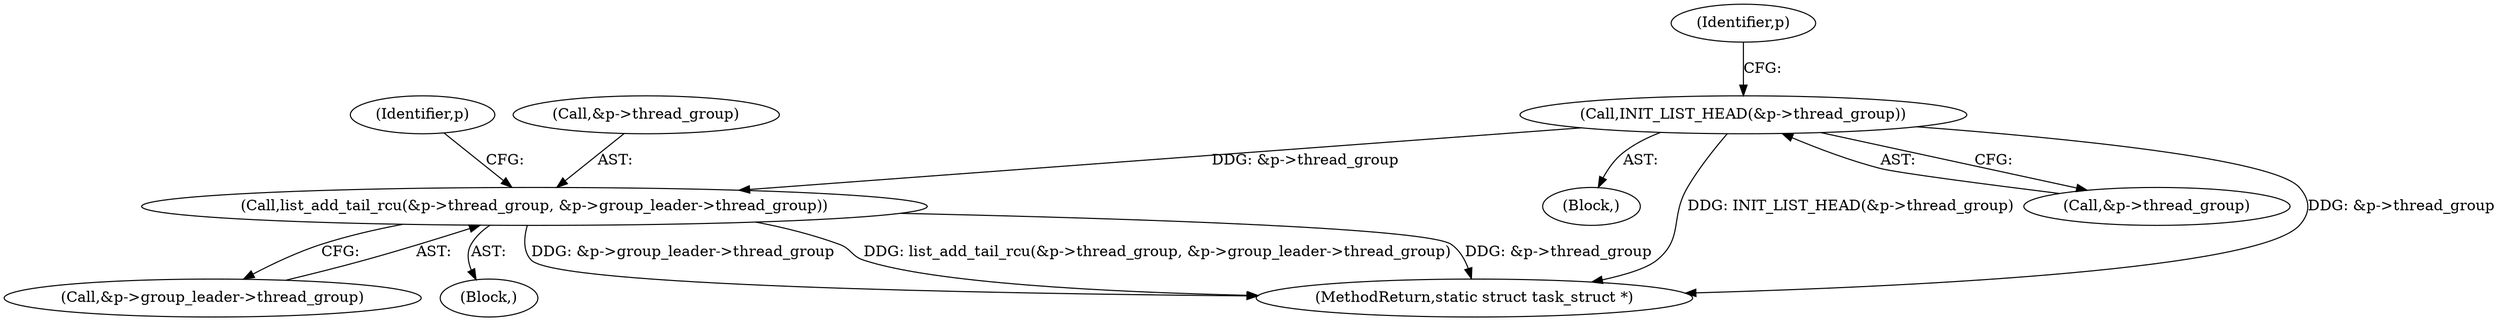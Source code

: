 digraph "0_linux_b69f2292063d2caf37ca9aec7d63ded203701bf3_1@pointer" {
"1000800" [label="(Call,INIT_LIST_HEAD(&p->thread_group))"];
"1000936" [label="(Call,list_add_tail_rcu(&p->thread_group, &p->group_leader->thread_group))"];
"1000801" [label="(Call,&p->thread_group)"];
"1000800" [label="(Call,INIT_LIST_HEAD(&p->thread_group))"];
"1000936" [label="(Call,list_add_tail_rcu(&p->thread_group, &p->group_leader->thread_group))"];
"1000130" [label="(Block,)"];
"1000950" [label="(Identifier,p)"];
"1001151" [label="(MethodReturn,static struct task_struct *)"];
"1000941" [label="(Call,&p->group_leader->thread_group)"];
"1000937" [label="(Call,&p->thread_group)"];
"1000914" [label="(Block,)"];
"1000806" [label="(Identifier,p)"];
"1000800" -> "1000130"  [label="AST: "];
"1000800" -> "1000801"  [label="CFG: "];
"1000801" -> "1000800"  [label="AST: "];
"1000806" -> "1000800"  [label="CFG: "];
"1000800" -> "1001151"  [label="DDG: INIT_LIST_HEAD(&p->thread_group)"];
"1000800" -> "1001151"  [label="DDG: &p->thread_group"];
"1000800" -> "1000936"  [label="DDG: &p->thread_group"];
"1000936" -> "1000914"  [label="AST: "];
"1000936" -> "1000941"  [label="CFG: "];
"1000937" -> "1000936"  [label="AST: "];
"1000941" -> "1000936"  [label="AST: "];
"1000950" -> "1000936"  [label="CFG: "];
"1000936" -> "1001151"  [label="DDG: list_add_tail_rcu(&p->thread_group, &p->group_leader->thread_group)"];
"1000936" -> "1001151"  [label="DDG: &p->thread_group"];
"1000936" -> "1001151"  [label="DDG: &p->group_leader->thread_group"];
}
